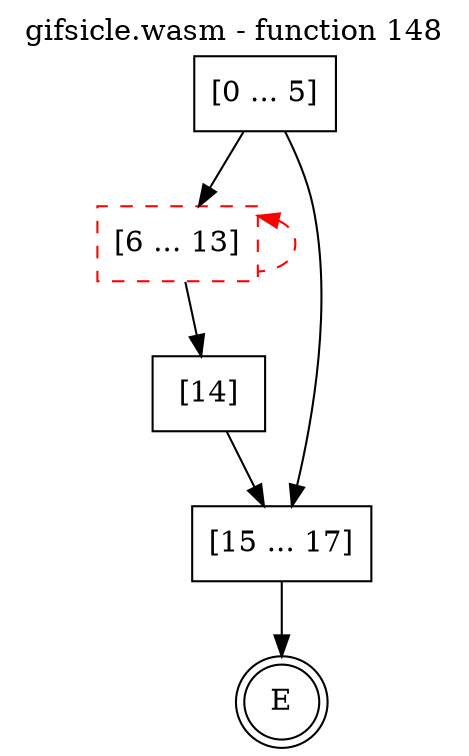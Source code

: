 digraph finite_state_machine {
    label = "gifsicle.wasm - function 148"
    labelloc =  t
    labelfontsize = 16
    labelfontcolor = black
    labelfontname = "Helvetica"
    node [shape = doublecircle]; E ;
    node [shape = box];
    node [shape=box, color=black, style=solid] 0[label="[0 ... 5]"]
    node [shape=box, color=red, style=dashed] 6[label="[6 ... 13]"]
    node [shape=box, color=black, style=solid] 14[label="[14]"]
    node [shape=box, color=black, style=solid] 15[label="[15 ... 17]"]
    0 -> 6;
    0 -> 15;
    6 -> 14;
    6 -> 6[style="dashed" color="red" dir=back];
    14 -> 15;
    15 -> E;
}
